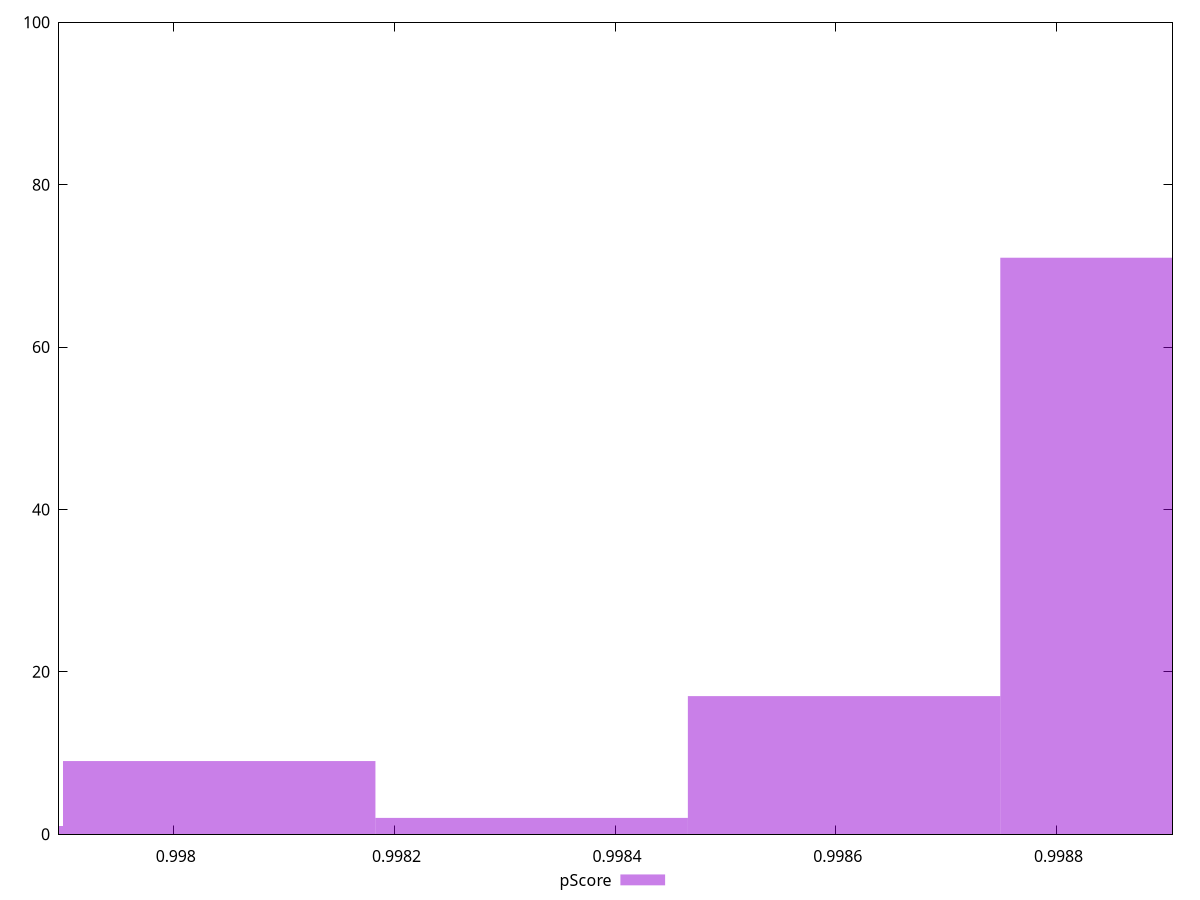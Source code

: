 reset

$pScore <<EOF
0.9980412636654071 9
0.998890660485548 71
0.9986075282121677 17
0.997758131392027 1
0.9983243959387874 2
EOF

set key outside below
set boxwidth 0.00028313227338025735
set xrange [0.997896075077674:0.9989051482127635]
set yrange [0:100]
set trange [0:100]
set style fill transparent solid 0.5 noborder
set terminal svg size 640, 490 enhanced background rgb 'white'
set output "report_00009_2021-02-08T22-37-41.559Z/speed-index/samples/pages+cached+noadtech+nomedia+nocss/pScore/histogram.svg"

plot $pScore title "pScore" with boxes

reset
